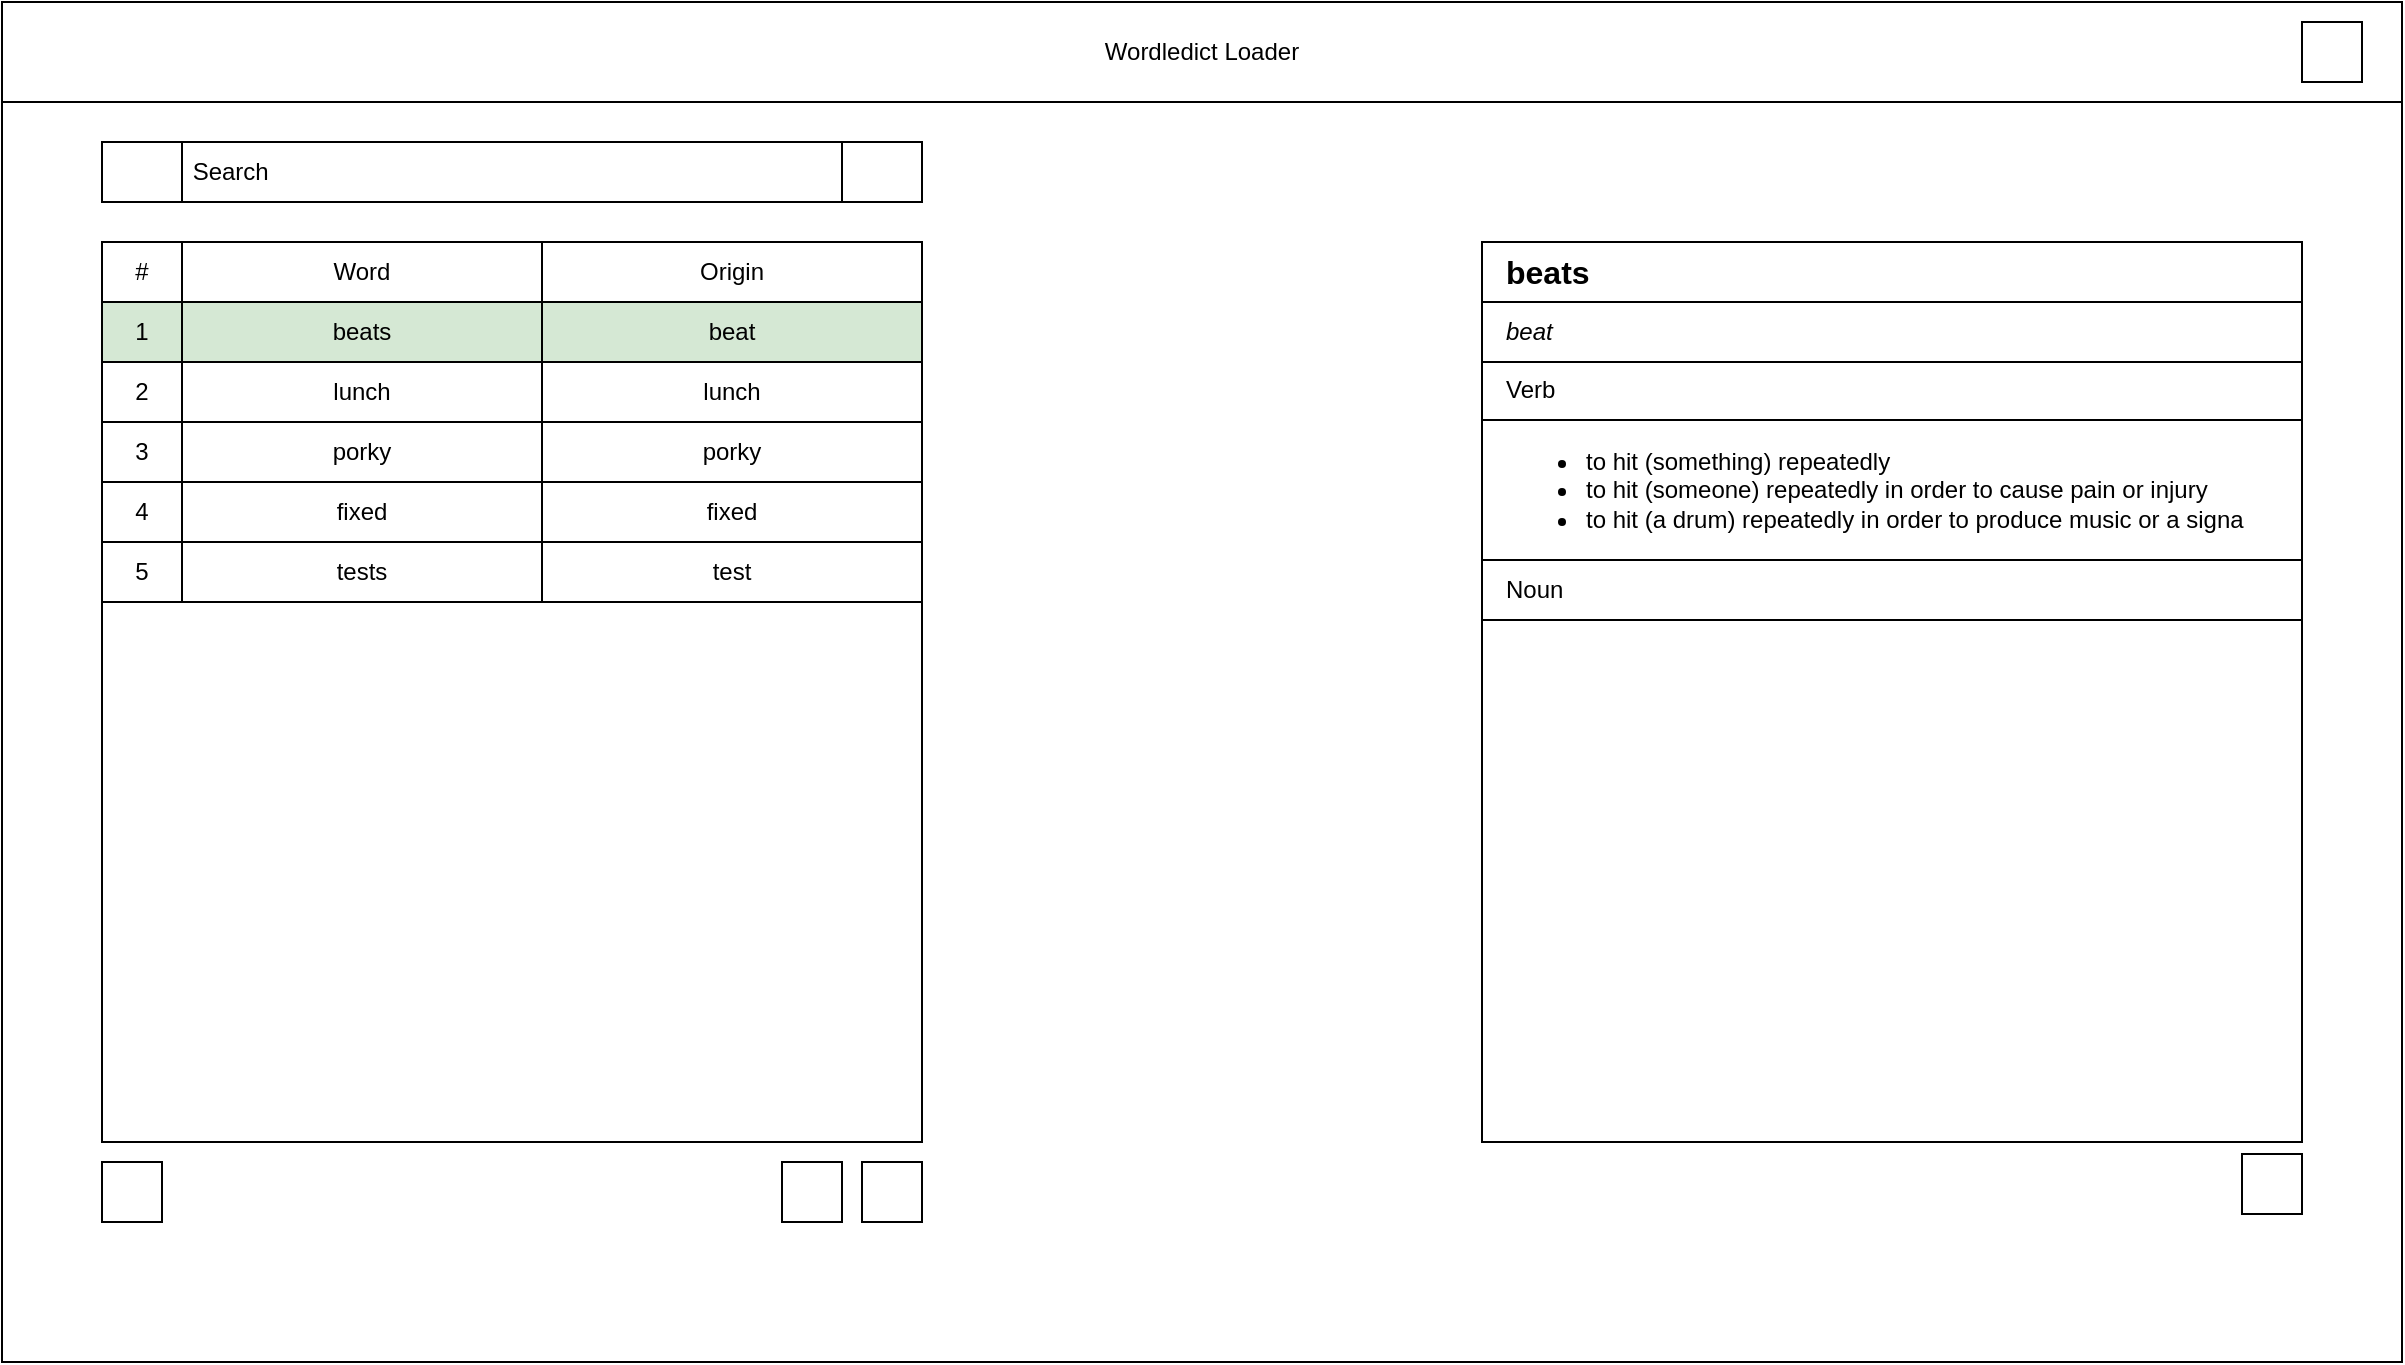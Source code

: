 <mxfile version="20.0.1" type="device"><diagram id="QNuQ4lApWyygb4yQfyxN" name="Page-1"><mxGraphModel dx="1426" dy="889" grid="1" gridSize="10" guides="1" tooltips="1" connect="1" arrows="1" fold="1" page="1" pageScale="1" pageWidth="827" pageHeight="1169" math="0" shadow="0"><root><mxCell id="0"/><mxCell id="1" parent="0"/><mxCell id="3dHv16DcDQLT967-_Mh0-1" value="" style="rounded=0;whiteSpace=wrap;html=1;" parent="1" vertex="1"><mxGeometry x="20" y="20" width="1200" height="680" as="geometry"/></mxCell><mxCell id="3dHv16DcDQLT967-_Mh0-2" value="Wordledict Loader" style="rounded=0;whiteSpace=wrap;html=1;" parent="1" vertex="1"><mxGeometry x="20" y="20" width="1200" height="50" as="geometry"/></mxCell><mxCell id="3dHv16DcDQLT967-_Mh0-3" value="" style="rounded=0;whiteSpace=wrap;html=1;" parent="1" vertex="1"><mxGeometry x="70" y="140" width="410" height="450" as="geometry"/></mxCell><mxCell id="3dHv16DcDQLT967-_Mh0-4" value="#" style="rounded=0;whiteSpace=wrap;html=1;" parent="1" vertex="1"><mxGeometry x="70" y="140" width="40" height="30" as="geometry"/></mxCell><mxCell id="3dHv16DcDQLT967-_Mh0-7" value="1" style="rounded=0;whiteSpace=wrap;html=1;fillColor=#d5e8d4;strokeColor=#000000;labelBorderColor=none;" parent="1" vertex="1"><mxGeometry x="70" y="170" width="40" height="30" as="geometry"/></mxCell><mxCell id="3dHv16DcDQLT967-_Mh0-8" value="2" style="rounded=0;whiteSpace=wrap;html=1;" parent="1" vertex="1"><mxGeometry x="70" y="200" width="40" height="30" as="geometry"/></mxCell><mxCell id="3dHv16DcDQLT967-_Mh0-5" value="Word" style="rounded=0;whiteSpace=wrap;html=1;" parent="1" vertex="1"><mxGeometry x="110" y="140" width="180" height="30" as="geometry"/></mxCell><mxCell id="3dHv16DcDQLT967-_Mh0-9" value="3" style="rounded=0;whiteSpace=wrap;html=1;" parent="1" vertex="1"><mxGeometry x="70" y="230" width="40" height="30" as="geometry"/></mxCell><mxCell id="3dHv16DcDQLT967-_Mh0-10" value="4" style="rounded=0;whiteSpace=wrap;html=1;" parent="1" vertex="1"><mxGeometry x="70" y="260" width="40" height="30" as="geometry"/></mxCell><mxCell id="3dHv16DcDQLT967-_Mh0-11" value="5" style="rounded=0;whiteSpace=wrap;html=1;" parent="1" vertex="1"><mxGeometry x="70" y="290" width="40" height="30" as="geometry"/></mxCell><mxCell id="3dHv16DcDQLT967-_Mh0-13" value="beats" style="rounded=0;whiteSpace=wrap;html=1;labelBackgroundColor=none;fillColor=#d5e8d4;strokeColor=#000000;labelBorderColor=none;" parent="1" vertex="1"><mxGeometry x="110" y="170" width="180" height="30" as="geometry"/></mxCell><mxCell id="3dHv16DcDQLT967-_Mh0-14" value="lunch" style="rounded=0;whiteSpace=wrap;html=1;" parent="1" vertex="1"><mxGeometry x="110" y="200" width="180" height="30" as="geometry"/></mxCell><mxCell id="3dHv16DcDQLT967-_Mh0-15" value="porky" style="rounded=0;whiteSpace=wrap;html=1;" parent="1" vertex="1"><mxGeometry x="110" y="230" width="180" height="30" as="geometry"/></mxCell><mxCell id="3dHv16DcDQLT967-_Mh0-16" value="fixed" style="rounded=0;whiteSpace=wrap;html=1;" parent="1" vertex="1"><mxGeometry x="110" y="260" width="180" height="30" as="geometry"/></mxCell><mxCell id="3dHv16DcDQLT967-_Mh0-17" value="tests" style="rounded=0;whiteSpace=wrap;html=1;" parent="1" vertex="1"><mxGeometry x="110" y="290" width="180" height="30" as="geometry"/></mxCell><mxCell id="3dHv16DcDQLT967-_Mh0-18" value="lunch" style="rounded=0;whiteSpace=wrap;html=1;" parent="1" vertex="1"><mxGeometry x="290" y="200" width="190" height="30" as="geometry"/></mxCell><mxCell id="3dHv16DcDQLT967-_Mh0-19" value="porky" style="rounded=0;whiteSpace=wrap;html=1;" parent="1" vertex="1"><mxGeometry x="290" y="230" width="190" height="30" as="geometry"/></mxCell><mxCell id="3dHv16DcDQLT967-_Mh0-20" value="fixed" style="rounded=0;whiteSpace=wrap;html=1;" parent="1" vertex="1"><mxGeometry x="290" y="260" width="190" height="30" as="geometry"/></mxCell><mxCell id="3dHv16DcDQLT967-_Mh0-21" value="test" style="rounded=0;whiteSpace=wrap;html=1;" parent="1" vertex="1"><mxGeometry x="290" y="290" width="190" height="30" as="geometry"/></mxCell><mxCell id="3dHv16DcDQLT967-_Mh0-22" value="beat" style="rounded=0;whiteSpace=wrap;html=1;fillColor=#d5e8d4;strokeColor=#000000;labelBorderColor=none;" parent="1" vertex="1"><mxGeometry x="290" y="170" width="190" height="30" as="geometry"/></mxCell><mxCell id="3dHv16DcDQLT967-_Mh0-24" value="&amp;nbsp;Search" style="rounded=0;whiteSpace=wrap;html=1;align=left;" parent="1" vertex="1"><mxGeometry x="110" y="90" width="330" height="30" as="geometry"/></mxCell><mxCell id="3dHv16DcDQLT967-_Mh0-25" value="" style="rounded=0;whiteSpace=wrap;html=1;" parent="1" vertex="1"><mxGeometry x="70" y="90" width="40" height="30" as="geometry"/></mxCell><mxCell id="3dHv16DcDQLT967-_Mh0-27" value="" style="shape=image;html=1;verticalAlign=top;verticalLabelPosition=bottom;labelBackgroundColor=#ffffff;imageAspect=0;aspect=fixed;image=https://cdn4.iconfinder.com/data/icons/essential-app-2/16/search-find-magnify-glass-128.png" parent="1" vertex="1"><mxGeometry x="80" y="95" width="20" height="20" as="geometry"/></mxCell><mxCell id="3dHv16DcDQLT967-_Mh0-28" value="" style="rounded=0;whiteSpace=wrap;html=1;" parent="1" vertex="1"><mxGeometry x="440" y="90" width="40" height="30" as="geometry"/></mxCell><mxCell id="3dHv16DcDQLT967-_Mh0-33" value="" style="rounded=0;whiteSpace=wrap;html=1;" parent="1" vertex="1"><mxGeometry x="760" y="140" width="410" height="450" as="geometry"/></mxCell><mxCell id="Z86TbniAp-NyLE8JqUwq-7" value="" style="rounded=0;whiteSpace=wrap;html=1;" parent="1" vertex="1"><mxGeometry x="1170" y="30" width="30" height="30" as="geometry"/></mxCell><mxCell id="Z86TbniAp-NyLE8JqUwq-6" value="" style="shape=image;html=1;verticalAlign=top;verticalLabelPosition=bottom;labelBackgroundColor=#ffffff;imageAspect=0;aspect=fixed;image=https://cdn1.iconfinder.com/data/icons/seo-and-web-development-6/32/development_setting_gear_cogwheel-71-128.png" parent="1" vertex="1"><mxGeometry x="1172" y="31" width="28" height="28" as="geometry"/></mxCell><mxCell id="Z86TbniAp-NyLE8JqUwq-13" value="" style="rounded=0;whiteSpace=wrap;html=1;" parent="1" vertex="1"><mxGeometry x="70" y="600" width="30" height="30" as="geometry"/></mxCell><mxCell id="Z86TbniAp-NyLE8JqUwq-15" value="" style="rounded=0;whiteSpace=wrap;html=1;" parent="1" vertex="1"><mxGeometry x="450" y="600" width="30" height="30" as="geometry"/></mxCell><mxCell id="Z86TbniAp-NyLE8JqUwq-16" value="" style="rounded=0;whiteSpace=wrap;html=1;" parent="1" vertex="1"><mxGeometry x="410" y="600" width="30" height="30" as="geometry"/></mxCell><mxCell id="Z86TbniAp-NyLE8JqUwq-17" value="" style="shape=image;verticalAlign=top;verticalLabelPosition=bottom;labelBackgroundColor=#ffffff;imageAspect=0;aspect=fixed;image=https://cdn0.iconfinder.com/data/icons/google-material-design-3-0/48/ic_playlist_add_48px-128.png;fontColor=#000000;" parent="1" vertex="1"><mxGeometry x="411" y="601" width="28" height="28" as="geometry"/></mxCell><mxCell id="Z86TbniAp-NyLE8JqUwq-18" value="" style="shape=image;html=1;verticalAlign=top;verticalLabelPosition=bottom;labelBackgroundColor=#ffffff;imageAspect=0;aspect=fixed;image=https://cdn3.iconfinder.com/data/icons/user-interface-169/32/plus-128.png" parent="1" vertex="1"><mxGeometry x="451" y="601" width="28" height="28" as="geometry"/></mxCell><mxCell id="Z86TbniAp-NyLE8JqUwq-19" value="" style="shape=image;html=1;verticalAlign=top;verticalLabelPosition=bottom;labelBackgroundColor=#ffffff;imageAspect=0;aspect=fixed;image=https://cdn2.iconfinder.com/data/icons/navigation-set-arrows-part-two/32/Share-128.png" parent="1" vertex="1"><mxGeometry x="71" y="601" width="28" height="28" as="geometry"/></mxCell><mxCell id="Z86TbniAp-NyLE8JqUwq-22" value="Verb" style="rounded=0;whiteSpace=wrap;html=1;align=left;spacingLeft=10;" parent="1" vertex="1"><mxGeometry x="760" y="199" width="410" height="30" as="geometry"/></mxCell><mxCell id="Z86TbniAp-NyLE8JqUwq-23" value="&lt;font style=&quot;font-size: 16px;&quot;&gt;&lt;b&gt;beats&lt;/b&gt;&lt;/font&gt;" style="rounded=0;whiteSpace=wrap;html=1;align=left;spacingLeft=10;" parent="1" vertex="1"><mxGeometry x="760" y="140" width="410" height="30" as="geometry"/></mxCell><mxCell id="Z86TbniAp-NyLE8JqUwq-24" value="" style="shape=image;html=1;verticalAlign=top;verticalLabelPosition=bottom;labelBackgroundColor=#ffffff;imageAspect=0;aspect=fixed;image=https://cdn4.iconfinder.com/data/icons/ionicons/512/icon-chevron-down-128.png;labelBorderColor=none;fontColor=#000000;strokeColor=#000000;" parent="1" vertex="1"><mxGeometry x="1132" y="201" width="28" height="28" as="geometry"/></mxCell><mxCell id="Z86TbniAp-NyLE8JqUwq-26" value="&lt;div&gt;&lt;ul&gt;&lt;li&gt;to hit (something) repeatedly&lt;/li&gt;&lt;li&gt;&lt;span style=&quot;background-color: initial;&quot;&gt;to hit (someone) repeatedly in order to cause pain or injury&lt;/span&gt;&lt;/li&gt;&lt;li&gt;to hit (a drum) repeatedly in order to produce music or a signa&lt;/li&gt;&lt;/ul&gt;&lt;/div&gt;" style="rounded=0;whiteSpace=wrap;html=1;labelBackgroundColor=none;labelBorderColor=none;fontColor=#000000;strokeColor=#000000;align=left;spacingLeft=10;" parent="1" vertex="1"><mxGeometry x="760" y="229" width="410" height="70" as="geometry"/></mxCell><mxCell id="Z86TbniAp-NyLE8JqUwq-27" value="Noun" style="rounded=0;whiteSpace=wrap;html=1;align=left;spacingLeft=10;" parent="1" vertex="1"><mxGeometry x="760" y="299" width="410" height="30" as="geometry"/></mxCell><mxCell id="Z86TbniAp-NyLE8JqUwq-28" value="" style="shape=image;html=1;verticalAlign=top;verticalLabelPosition=bottom;labelBackgroundColor=#ffffff;imageAspect=0;aspect=fixed;image=https://cdn4.iconfinder.com/data/icons/ionicons/512/icon-chevron-up-128.png;labelBorderColor=none;fontColor=#000000;strokeColor=#000000;" parent="1" vertex="1"><mxGeometry x="1132" y="300" width="28" height="28" as="geometry"/></mxCell><mxCell id="Z86TbniAp-NyLE8JqUwq-32" value="" style="rounded=0;whiteSpace=wrap;html=1;" parent="1" vertex="1"><mxGeometry x="1140" y="596" width="30" height="30" as="geometry"/></mxCell><mxCell id="Z86TbniAp-NyLE8JqUwq-33" value="" style="shape=image;html=1;verticalAlign=top;verticalLabelPosition=bottom;labelBackgroundColor=#ffffff;imageAspect=0;aspect=fixed;image=https://cdn4.iconfinder.com/data/icons/ionicons/512/icon-trash-a-128.png;labelBorderColor=none;fontColor=#000000;strokeColor=#000000;" parent="1" vertex="1"><mxGeometry x="1141" y="597" width="28" height="28" as="geometry"/></mxCell><mxCell id="XlSXVxjRkTkxGZG720mR-1" value="Origin" style="rounded=0;whiteSpace=wrap;html=1;" vertex="1" parent="1"><mxGeometry x="290" y="140" width="190" height="30" as="geometry"/></mxCell><mxCell id="XlSXVxjRkTkxGZG720mR-2" value="&lt;i&gt;beat&lt;/i&gt;" style="rounded=0;whiteSpace=wrap;html=1;align=left;spacingLeft=10;" vertex="1" parent="1"><mxGeometry x="760" y="170" width="410" height="30" as="geometry"/></mxCell><mxCell id="XlSXVxjRkTkxGZG720mR-3" value="" style="shape=image;html=1;verticalAlign=top;verticalLabelPosition=bottom;labelBackgroundColor=#ffffff;imageAspect=0;aspect=fixed;image=https://cdn0.iconfinder.com/data/icons/google-material-design-3-0/48/ic_clear_48px-128.png;labelBorderColor=none;fontSize=16;fontColor=none;" vertex="1" parent="1"><mxGeometry x="448.5" y="93.5" width="23" height="23" as="geometry"/></mxCell></root></mxGraphModel></diagram></mxfile>